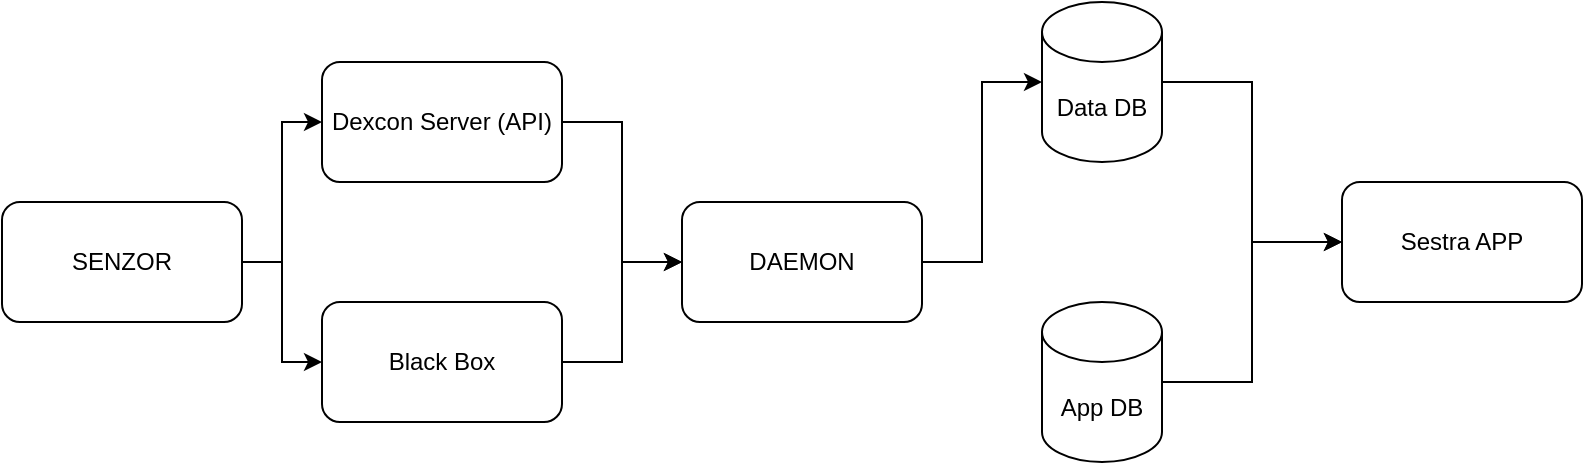 <mxfile version="20.3.0" type="device"><diagram id="y7rqsMYEQht3ghadvCzT" name="Page-1"><mxGraphModel dx="972" dy="822" grid="1" gridSize="10" guides="1" tooltips="1" connect="1" arrows="1" fold="1" page="1" pageScale="1" pageWidth="827" pageHeight="1169" math="0" shadow="0"><root><mxCell id="0"/><mxCell id="1" parent="0"/><mxCell id="EA4ihfmzikZXrFftzMsL-8" style="edgeStyle=orthogonalEdgeStyle;rounded=0;orthogonalLoop=1;jettySize=auto;html=1;entryX=0;entryY=0.5;entryDx=0;entryDy=0;" edge="1" parent="1" source="EA4ihfmzikZXrFftzMsL-1" target="EA4ihfmzikZXrFftzMsL-2"><mxGeometry relative="1" as="geometry"/></mxCell><mxCell id="EA4ihfmzikZXrFftzMsL-9" style="edgeStyle=orthogonalEdgeStyle;rounded=0;orthogonalLoop=1;jettySize=auto;html=1;entryX=0;entryY=0.5;entryDx=0;entryDy=0;" edge="1" parent="1" source="EA4ihfmzikZXrFftzMsL-1" target="EA4ihfmzikZXrFftzMsL-3"><mxGeometry relative="1" as="geometry"/></mxCell><mxCell id="EA4ihfmzikZXrFftzMsL-1" value="SENZOR" style="rounded=1;whiteSpace=wrap;html=1;" vertex="1" parent="1"><mxGeometry x="20" y="370" width="120" height="60" as="geometry"/></mxCell><mxCell id="EA4ihfmzikZXrFftzMsL-10" style="edgeStyle=orthogonalEdgeStyle;rounded=0;orthogonalLoop=1;jettySize=auto;html=1;entryX=0;entryY=0.5;entryDx=0;entryDy=0;" edge="1" parent="1" source="EA4ihfmzikZXrFftzMsL-2" target="EA4ihfmzikZXrFftzMsL-4"><mxGeometry relative="1" as="geometry"/></mxCell><mxCell id="EA4ihfmzikZXrFftzMsL-2" value="Dexcon Server (API)" style="rounded=1;whiteSpace=wrap;html=1;" vertex="1" parent="1"><mxGeometry x="180" y="300" width="120" height="60" as="geometry"/></mxCell><mxCell id="EA4ihfmzikZXrFftzMsL-12" style="edgeStyle=orthogonalEdgeStyle;rounded=0;orthogonalLoop=1;jettySize=auto;html=1;entryX=0;entryY=0.5;entryDx=0;entryDy=0;" edge="1" parent="1" source="EA4ihfmzikZXrFftzMsL-3" target="EA4ihfmzikZXrFftzMsL-4"><mxGeometry relative="1" as="geometry"/></mxCell><mxCell id="EA4ihfmzikZXrFftzMsL-3" value="Black Box" style="rounded=1;whiteSpace=wrap;html=1;" vertex="1" parent="1"><mxGeometry x="180" y="420" width="120" height="60" as="geometry"/></mxCell><mxCell id="EA4ihfmzikZXrFftzMsL-13" style="edgeStyle=orthogonalEdgeStyle;rounded=0;orthogonalLoop=1;jettySize=auto;html=1;entryX=0;entryY=0.5;entryDx=0;entryDy=0;entryPerimeter=0;" edge="1" parent="1" source="EA4ihfmzikZXrFftzMsL-4" target="EA4ihfmzikZXrFftzMsL-5"><mxGeometry relative="1" as="geometry"/></mxCell><mxCell id="EA4ihfmzikZXrFftzMsL-4" value="DAEMON" style="rounded=1;whiteSpace=wrap;html=1;" vertex="1" parent="1"><mxGeometry x="360" y="370" width="120" height="60" as="geometry"/></mxCell><mxCell id="EA4ihfmzikZXrFftzMsL-14" style="edgeStyle=orthogonalEdgeStyle;rounded=0;orthogonalLoop=1;jettySize=auto;html=1;entryX=0;entryY=0.5;entryDx=0;entryDy=0;" edge="1" parent="1" source="EA4ihfmzikZXrFftzMsL-5" target="EA4ihfmzikZXrFftzMsL-7"><mxGeometry relative="1" as="geometry"/></mxCell><mxCell id="EA4ihfmzikZXrFftzMsL-5" value="Data DB" style="shape=cylinder3;whiteSpace=wrap;html=1;boundedLbl=1;backgroundOutline=1;size=15;" vertex="1" parent="1"><mxGeometry x="540" y="270" width="60" height="80" as="geometry"/></mxCell><mxCell id="EA4ihfmzikZXrFftzMsL-16" style="edgeStyle=orthogonalEdgeStyle;rounded=0;orthogonalLoop=1;jettySize=auto;html=1;entryX=0;entryY=0.5;entryDx=0;entryDy=0;" edge="1" parent="1" source="EA4ihfmzikZXrFftzMsL-6" target="EA4ihfmzikZXrFftzMsL-7"><mxGeometry relative="1" as="geometry"/></mxCell><mxCell id="EA4ihfmzikZXrFftzMsL-6" value="App DB" style="shape=cylinder3;whiteSpace=wrap;html=1;boundedLbl=1;backgroundOutline=1;size=15;" vertex="1" parent="1"><mxGeometry x="540" y="420" width="60" height="80" as="geometry"/></mxCell><mxCell id="EA4ihfmzikZXrFftzMsL-7" value="Sestra APP" style="rounded=1;whiteSpace=wrap;html=1;" vertex="1" parent="1"><mxGeometry x="690" y="360" width="120" height="60" as="geometry"/></mxCell></root></mxGraphModel></diagram></mxfile>